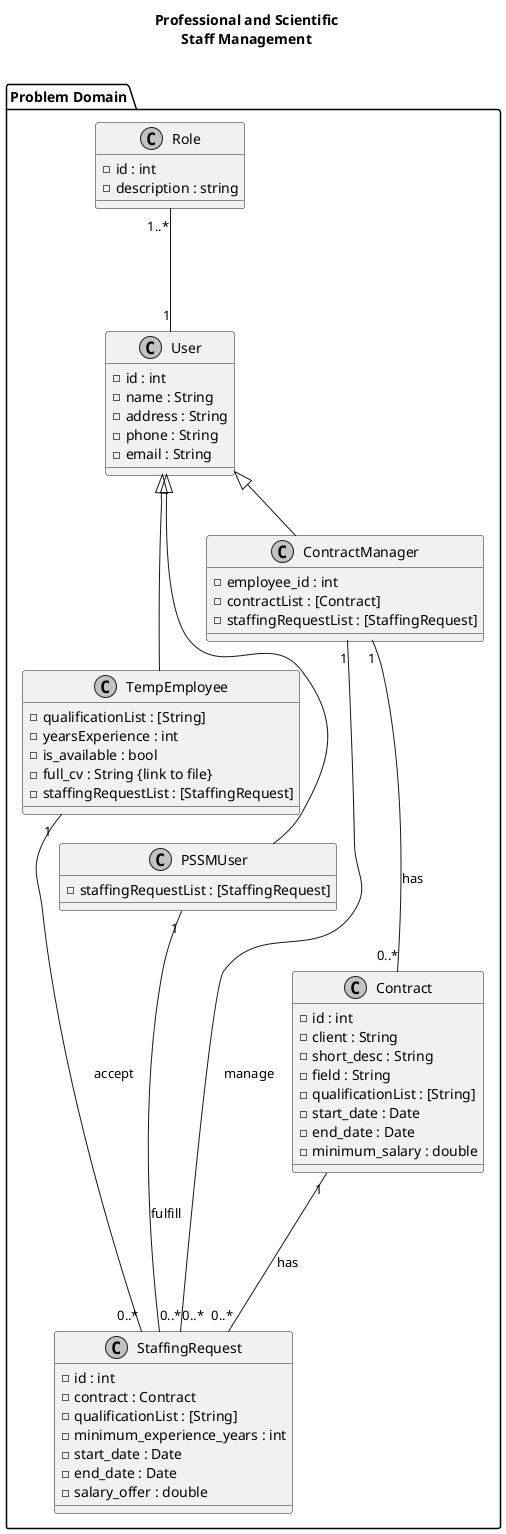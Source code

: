 @startuml
'left to right direction
skinparam monochrome true
title Professional and Scientific\nStaff Management\n

package "Problem Domain" {
  class Role{
    -id : int
    -description : string
  }
  class User{
    -id : int
    -name : String
    -address : String
    -phone : String
    -email : String
  }
  class TempEmployee{
    -qualificationList : [String]
    -yearsExperience : int
    -is_available : bool
    -full_cv : String {link to file}
    -staffingRequestList : [StaffingRequest]
  }
  class PSSMUser{
    -staffingRequestList : [StaffingRequest]
  }

  class ContractManager{
    -employee_id : int
    -contractList : [Contract]
    -staffingRequestList : [StaffingRequest]
  }

  class StaffingRequest{
    -id : int
    -contract : Contract
    -qualificationList : [String]
    -minimum_experience_years : int
    -start_date : Date
    -end_date : Date
    -salary_offer : double
  }

  class Contract{
    -id : int
    -client : String
    -short_desc : String
    -field : String
    -qualificationList : [String]
    -start_date : Date
    -end_date : Date
    -minimum_salary : double
  }


  Role "1..*" --- "1" User
  User <|-- TempEmployee
  User <|-- PSSMUser
  User <|-- ContractManager
  PSSMUser "1" --- "0..*" StaffingRequest : fulfill
  TempEmployee "1" --- "0..*" StaffingRequest : accept
  ContractManager "1" --- "0..*" StaffingRequest : manage
  ContractManager "1" --- "0..*" Contract : has
  Contract "1" --- "0..*" StaffingRequest : has
}
@enduml
